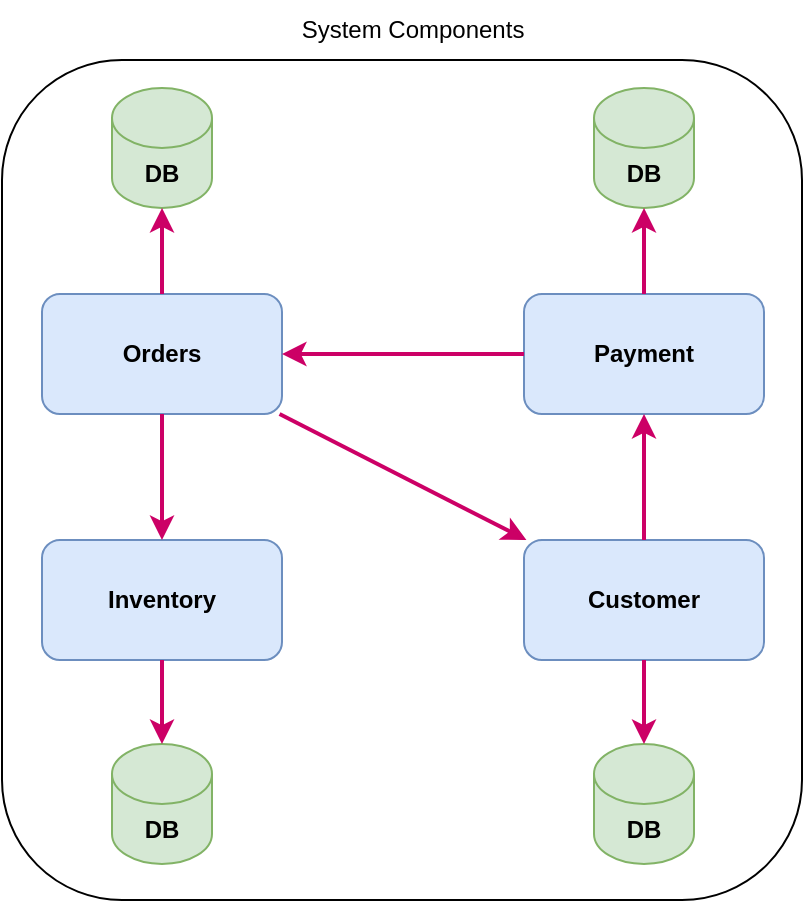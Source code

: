 <mxfile version="21.6.8" type="device">
  <diagram name="Page-1" id="4Bgoo3D6VYdwiwDV1hbo">
    <mxGraphModel dx="954" dy="619" grid="1" gridSize="10" guides="1" tooltips="1" connect="1" arrows="1" fold="1" page="1" pageScale="1" pageWidth="827" pageHeight="1169" math="0" shadow="0">
      <root>
        <mxCell id="0" />
        <mxCell id="1" parent="0" />
        <mxCell id="Cp0hF8P1XbObhAQc_Zf8-1" value="" style="rounded=1;whiteSpace=wrap;html=1;" parent="1" vertex="1">
          <mxGeometry x="160" y="70" width="400" height="420" as="geometry" />
        </mxCell>
        <mxCell id="Cp0hF8P1XbObhAQc_Zf8-2" value="System Components" style="text;html=1;align=center;verticalAlign=middle;resizable=0;points=[];autosize=1;strokeColor=none;fillColor=none;" parent="1" vertex="1">
          <mxGeometry x="300" y="40" width="130" height="30" as="geometry" />
        </mxCell>
        <mxCell id="Cp0hF8P1XbObhAQc_Zf8-3" value="Inventory" style="rounded=1;whiteSpace=wrap;html=1;fillColor=#dae8fc;strokeColor=#6c8ebf;fontStyle=1" parent="1" vertex="1">
          <mxGeometry x="180" y="310" width="120" height="60" as="geometry" />
        </mxCell>
        <mxCell id="Cp0hF8P1XbObhAQc_Zf8-4" value="Payment" style="rounded=1;whiteSpace=wrap;html=1;fillColor=#dae8fc;strokeColor=#6c8ebf;fontStyle=1" parent="1" vertex="1">
          <mxGeometry x="421" y="187" width="120" height="60" as="geometry" />
        </mxCell>
        <mxCell id="Cp0hF8P1XbObhAQc_Zf8-5" value="Customer" style="rounded=1;whiteSpace=wrap;html=1;fillColor=#dae8fc;strokeColor=#6c8ebf;fontStyle=1" parent="1" vertex="1">
          <mxGeometry x="421" y="310" width="120" height="60" as="geometry" />
        </mxCell>
        <mxCell id="Cp0hF8P1XbObhAQc_Zf8-6" value="Orders" style="rounded=1;whiteSpace=wrap;html=1;fillColor=#dae8fc;strokeColor=#6c8ebf;fontStyle=1" parent="1" vertex="1">
          <mxGeometry x="180" y="187" width="120" height="60" as="geometry" />
        </mxCell>
        <mxCell id="Cp0hF8P1XbObhAQc_Zf8-7" value="DB" style="shape=cylinder3;whiteSpace=wrap;html=1;boundedLbl=1;backgroundOutline=1;size=15;fillColor=#d5e8d4;strokeColor=#82b366;fontStyle=1" parent="1" vertex="1">
          <mxGeometry x="215" y="84" width="50" height="60" as="geometry" />
        </mxCell>
        <mxCell id="Cp0hF8P1XbObhAQc_Zf8-8" value="DB" style="shape=cylinder3;whiteSpace=wrap;html=1;boundedLbl=1;backgroundOutline=1;size=15;fillColor=#d5e8d4;strokeColor=#82b366;fontStyle=1" parent="1" vertex="1">
          <mxGeometry x="456" y="84" width="50" height="60" as="geometry" />
        </mxCell>
        <mxCell id="Cp0hF8P1XbObhAQc_Zf8-9" value="DB" style="shape=cylinder3;whiteSpace=wrap;html=1;boundedLbl=1;backgroundOutline=1;size=15;fillColor=#d5e8d4;strokeColor=#82b366;fontStyle=1" parent="1" vertex="1">
          <mxGeometry x="215" y="412" width="50" height="60" as="geometry" />
        </mxCell>
        <mxCell id="Cp0hF8P1XbObhAQc_Zf8-10" value="DB" style="shape=cylinder3;whiteSpace=wrap;html=1;boundedLbl=1;backgroundOutline=1;size=15;fillColor=#d5e8d4;strokeColor=#82b366;fontStyle=1" parent="1" vertex="1">
          <mxGeometry x="456" y="412" width="50" height="60" as="geometry" />
        </mxCell>
        <mxCell id="Cp0hF8P1XbObhAQc_Zf8-11" value="" style="endArrow=classic;html=1;rounded=0;strokeColor=#CC0066;strokeWidth=2;" parent="1" source="Cp0hF8P1XbObhAQc_Zf8-6" target="Cp0hF8P1XbObhAQc_Zf8-7" edge="1">
          <mxGeometry width="50" height="50" relative="1" as="geometry">
            <mxPoint x="190" y="537" as="sourcePoint" />
            <mxPoint x="240" y="487" as="targetPoint" />
          </mxGeometry>
        </mxCell>
        <mxCell id="Cp0hF8P1XbObhAQc_Zf8-12" value="" style="endArrow=classic;html=1;rounded=0;strokeColor=#CC0066;strokeWidth=2;" parent="1" source="Cp0hF8P1XbObhAQc_Zf8-4" target="Cp0hF8P1XbObhAQc_Zf8-8" edge="1">
          <mxGeometry width="50" height="50" relative="1" as="geometry">
            <mxPoint x="241" y="167" as="sourcePoint" />
            <mxPoint x="281" y="167" as="targetPoint" />
          </mxGeometry>
        </mxCell>
        <mxCell id="Cp0hF8P1XbObhAQc_Zf8-13" value="" style="endArrow=classic;html=1;rounded=0;strokeColor=#CC0066;strokeWidth=2;" parent="1" source="Cp0hF8P1XbObhAQc_Zf8-3" target="Cp0hF8P1XbObhAQc_Zf8-9" edge="1">
          <mxGeometry width="50" height="50" relative="1" as="geometry">
            <mxPoint x="330" y="210" as="sourcePoint" />
            <mxPoint x="370" y="210" as="targetPoint" />
          </mxGeometry>
        </mxCell>
        <mxCell id="Cp0hF8P1XbObhAQc_Zf8-15" value="" style="endArrow=classic;html=1;rounded=0;strokeColor=#CC0066;strokeWidth=2;" parent="1" source="Cp0hF8P1XbObhAQc_Zf8-5" target="Cp0hF8P1XbObhAQc_Zf8-10" edge="1">
          <mxGeometry width="50" height="50" relative="1" as="geometry">
            <mxPoint x="271" y="230" as="sourcePoint" />
            <mxPoint x="311" y="230" as="targetPoint" />
          </mxGeometry>
        </mxCell>
        <mxCell id="Cp0hF8P1XbObhAQc_Zf8-16" value="" style="endArrow=classic;html=1;rounded=0;strokeColor=#CC0066;strokeWidth=2;" parent="1" source="Cp0hF8P1XbObhAQc_Zf8-4" target="Cp0hF8P1XbObhAQc_Zf8-6" edge="1">
          <mxGeometry width="50" height="50" relative="1" as="geometry">
            <mxPoint x="870" y="187" as="sourcePoint" />
            <mxPoint x="920" y="137" as="targetPoint" />
          </mxGeometry>
        </mxCell>
        <mxCell id="Cp0hF8P1XbObhAQc_Zf8-17" value="" style="endArrow=classic;html=1;rounded=0;strokeColor=#CC0066;strokeWidth=2;" parent="1" source="Cp0hF8P1XbObhAQc_Zf8-6" target="Cp0hF8P1XbObhAQc_Zf8-3" edge="1">
          <mxGeometry width="50" height="50" relative="1" as="geometry">
            <mxPoint x="480" y="227" as="sourcePoint" />
            <mxPoint x="310" y="227" as="targetPoint" />
          </mxGeometry>
        </mxCell>
        <mxCell id="Cp0hF8P1XbObhAQc_Zf8-18" value="" style="endArrow=classic;html=1;rounded=0;strokeColor=#CC0066;strokeWidth=2;" parent="1" source="Cp0hF8P1XbObhAQc_Zf8-6" target="Cp0hF8P1XbObhAQc_Zf8-5" edge="1">
          <mxGeometry width="50" height="50" relative="1" as="geometry">
            <mxPoint x="550" y="237" as="sourcePoint" />
            <mxPoint x="380" y="237" as="targetPoint" />
          </mxGeometry>
        </mxCell>
        <mxCell id="Cp0hF8P1XbObhAQc_Zf8-19" value="" style="endArrow=classic;html=1;rounded=0;strokeColor=#CC0066;strokeWidth=2;" parent="1" source="Cp0hF8P1XbObhAQc_Zf8-5" target="Cp0hF8P1XbObhAQc_Zf8-4" edge="1">
          <mxGeometry width="50" height="50" relative="1" as="geometry">
            <mxPoint x="451" y="247" as="sourcePoint" />
            <mxPoint x="281" y="247" as="targetPoint" />
          </mxGeometry>
        </mxCell>
      </root>
    </mxGraphModel>
  </diagram>
</mxfile>
